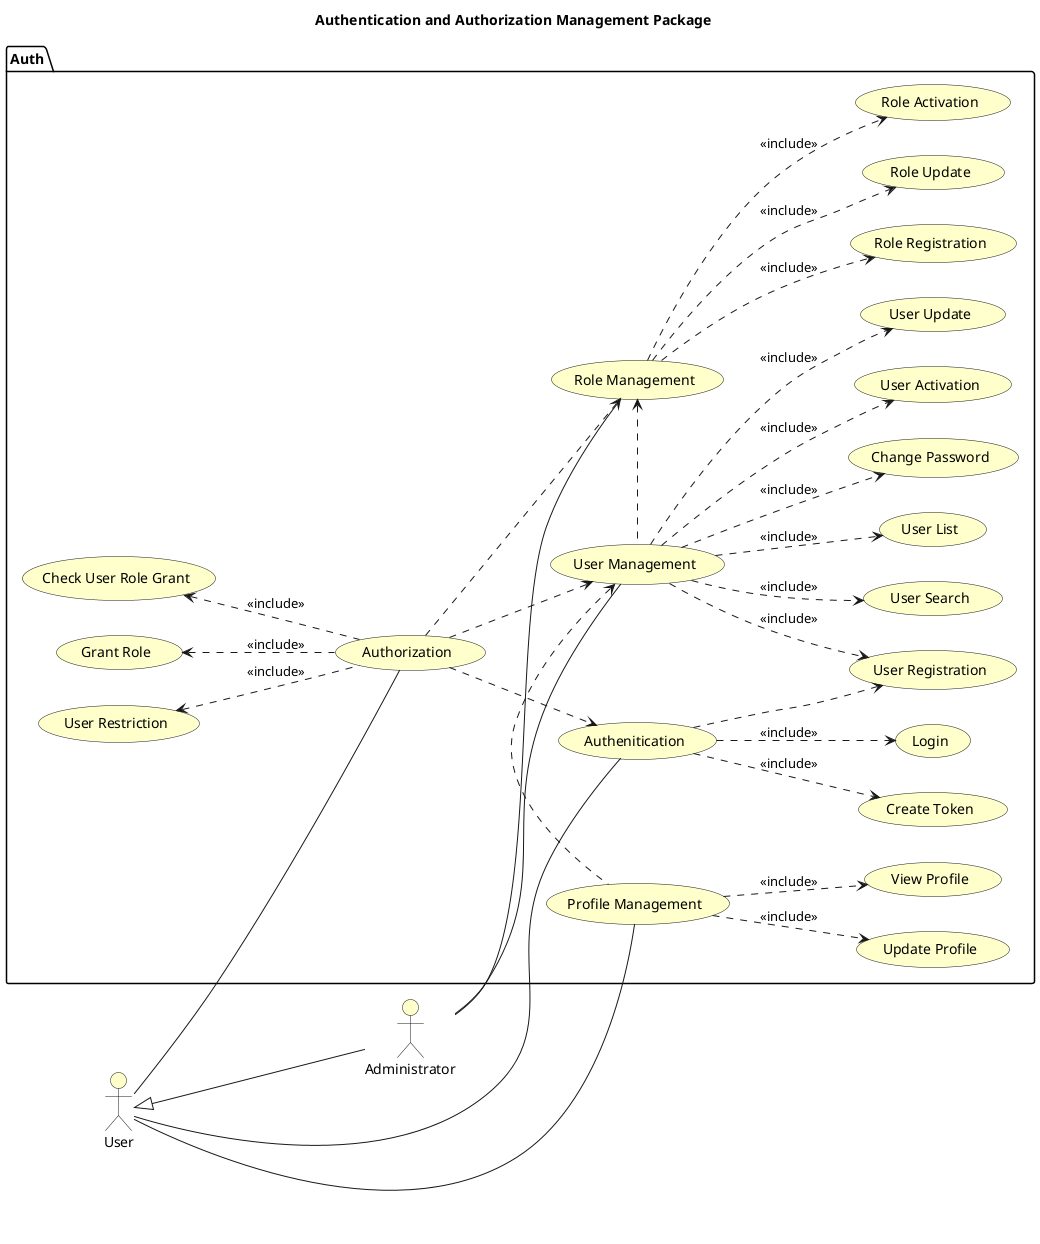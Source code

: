 @startuml
left to right direction

skinparam useCaseBackgroundColor #Business
skinparam actorBackgroundColor #Business

title Authentication and Authorization Management Package

:User: as User
:Administrator: as Admin

package "Auth"{
    usecase "Profile Management" as profileManagement
    usecase "Role Management" as roleManagement
    usecase "Role Registration" as roleRegistration
    usecase "Role Update" as roleUpdate
    usecase "Role Activation" as roleActivation
    usecase "User Management" as userManagement
    usecase "User Registration" as userRegistration
    usecase "User Activation" as userActivation
    usecase "User Update" as userUpdate
    usecase "User Search" as userSearch
    usecase "User List" as userList
    usecase "Update Profile" as updateProfile
    usecase "View Profile" as viewProfile
    usecase "Change Password" as changePassword
    usecase "Authenitication" as authentication
    usecase "Login" as login
    usecase "Create Token" as createToken
    usecase "Authorization" as authorization
    usecase "Grant Role" as grantRole
    usecase "User Restriction" as userRestriction
    usecase "Check User Role Grant" as checkGrant

}
User <|--Admin
Admin -- userManagement
Admin -- roleManagement
User -- authentication
User -- authorization
User -- profileManagement

userManagement <. profileManagement 
roleManagement <. userManagement 


userManagement ..> userRegistration : <<include>>
userManagement ..> userActivation : <<include>>
userManagement ..> changePassword : <<include>>
userManagement ..> userSearch : <<include>>
userManagement ..> userUpdate : <<include>>
userManagement ..> userList : <<include>>

profileManagement ..> updateProfile :<<include>>
profileManagement ..> viewProfile :<<include>>

roleManagement ..> roleRegistration : <<include>>
roleManagement ..> roleUpdate : <<include>>
roleManagement ..> roleActivation : <<include>>

authentication ..> userRegistration
authentication ..> login : <<include>>
authentication ..> createToken : <<include>>
authorization ..>  roleManagement
authorization ..> authentication 
authorization ..> userManagement
grantRole <.. authorization : <<include>>
userRestriction <.. authorization : <<include>>
checkGrant <.. authorization : <<include>>

@enduml